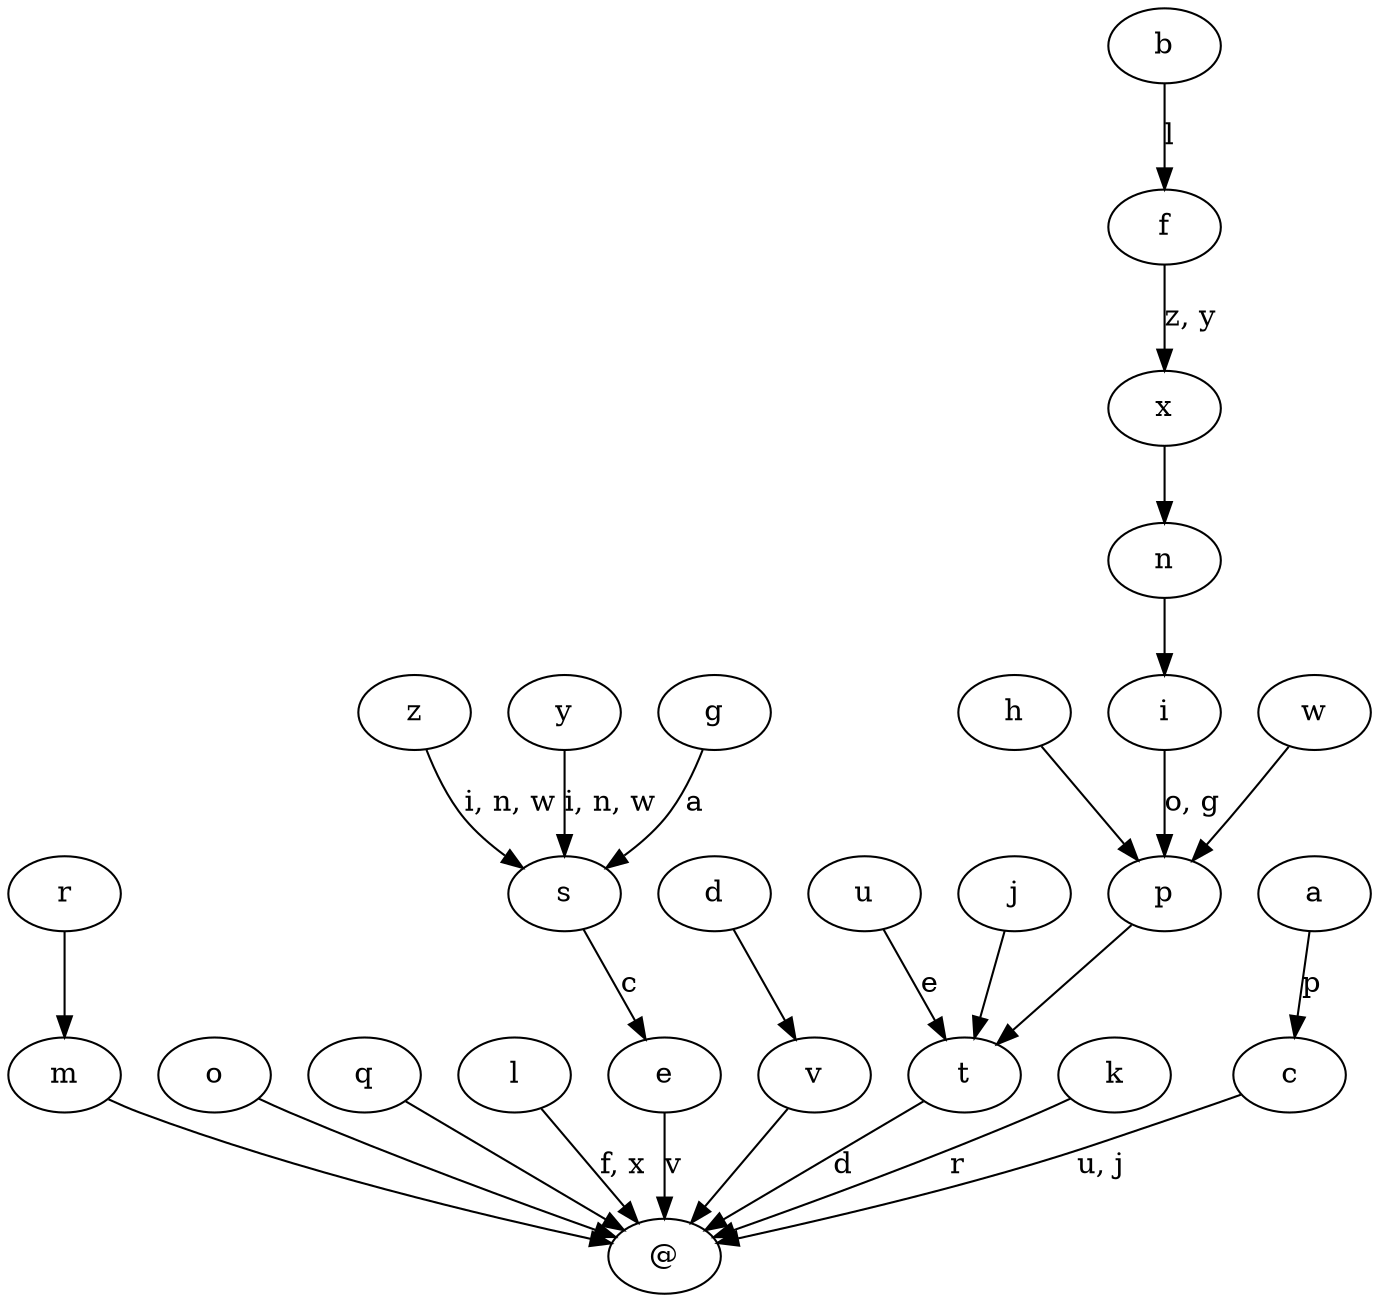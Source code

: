 digraph {
	r
	o
	z
	y
	m
	s
	q
	g
	l
	e
	u
	v
	j
	t
	d
	f
	h
	k
	c
	n
	p
	b
	a
	i
	w
	x
	"@"
	r -> m [label=""]
	o -> "@" [label=""]
	z -> s [label="i, n, w"]
	y -> s [label="i, n, w"]
	m -> "@" [label=""]
	s -> e [label=c]
	q -> "@" [label=""]
	g -> s [label=a]
	l -> "@" [label="f, x"]
	e -> "@" [label=v]
	u -> t [label=e]
	v -> "@" [label=""]
	j -> t [label=""]
	t -> "@" [label=d]
	d -> v [label=""]
	f -> x [label="z, y"]
	h -> p [label=""]
	k -> "@" [label=r]
	c -> "@" [label="u, j"]
	n -> i [label=""]
	p -> t [label=""]
	b -> f [label=l]
	a -> c [label=p]
	i -> p [label="o, g"]
	w -> p [label=""]
	x -> n [label=""]
}
